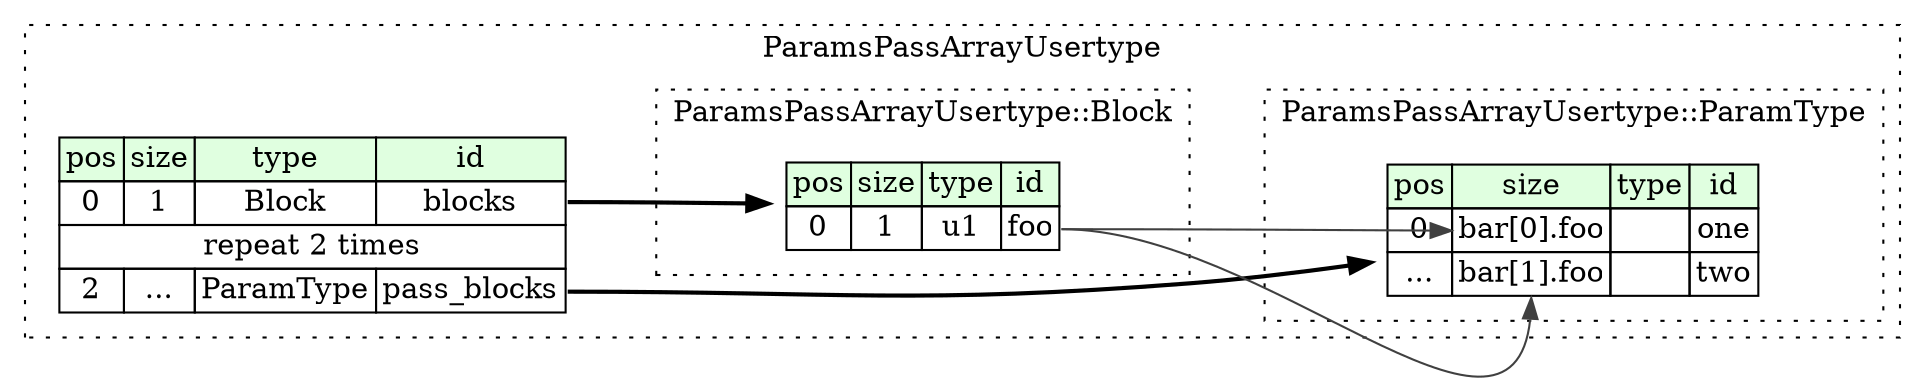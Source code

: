 digraph {
	rankdir=LR;
	node [shape=plaintext];
	subgraph cluster__params_pass_array_usertype {
		label="ParamsPassArrayUsertype";
		graph[style=dotted];

		params_pass_array_usertype__seq [label=<<TABLE BORDER="0" CELLBORDER="1" CELLSPACING="0">
			<TR><TD BGCOLOR="#E0FFE0">pos</TD><TD BGCOLOR="#E0FFE0">size</TD><TD BGCOLOR="#E0FFE0">type</TD><TD BGCOLOR="#E0FFE0">id</TD></TR>
			<TR><TD PORT="blocks_pos">0</TD><TD PORT="blocks_size">1</TD><TD>Block</TD><TD PORT="blocks_type">blocks</TD></TR>
			<TR><TD COLSPAN="4" PORT="blocks__repeat">repeat 2 times</TD></TR>
			<TR><TD PORT="pass_blocks_pos">2</TD><TD PORT="pass_blocks_size">...</TD><TD>ParamType</TD><TD PORT="pass_blocks_type">pass_blocks</TD></TR>
		</TABLE>>];
		subgraph cluster__block {
			label="ParamsPassArrayUsertype::Block";
			graph[style=dotted];

			block__seq [label=<<TABLE BORDER="0" CELLBORDER="1" CELLSPACING="0">
				<TR><TD BGCOLOR="#E0FFE0">pos</TD><TD BGCOLOR="#E0FFE0">size</TD><TD BGCOLOR="#E0FFE0">type</TD><TD BGCOLOR="#E0FFE0">id</TD></TR>
				<TR><TD PORT="foo_pos">0</TD><TD PORT="foo_size">1</TD><TD>u1</TD><TD PORT="foo_type">foo</TD></TR>
			</TABLE>>];
		}
		subgraph cluster__param_type {
			label="ParamsPassArrayUsertype::ParamType";
			graph[style=dotted];

			param_type__seq [label=<<TABLE BORDER="0" CELLBORDER="1" CELLSPACING="0">
				<TR><TD BGCOLOR="#E0FFE0">pos</TD><TD BGCOLOR="#E0FFE0">size</TD><TD BGCOLOR="#E0FFE0">type</TD><TD BGCOLOR="#E0FFE0">id</TD></TR>
				<TR><TD PORT="one_pos">0</TD><TD PORT="one_size">bar[0].foo</TD><TD></TD><TD PORT="one_type">one</TD></TR>
				<TR><TD PORT="two_pos">...</TD><TD PORT="two_size">bar[1].foo</TD><TD></TD><TD PORT="two_type">two</TD></TR>
			</TABLE>>];
		}
	}
	params_pass_array_usertype__seq:blocks_type -> block__seq [style=bold];
	params_pass_array_usertype__seq:pass_blocks_type -> param_type__seq [style=bold];
	block__seq:foo_type -> param_type__seq:one_size [color="#404040"];
	block__seq:foo_type -> param_type__seq:two_size [color="#404040"];
}

